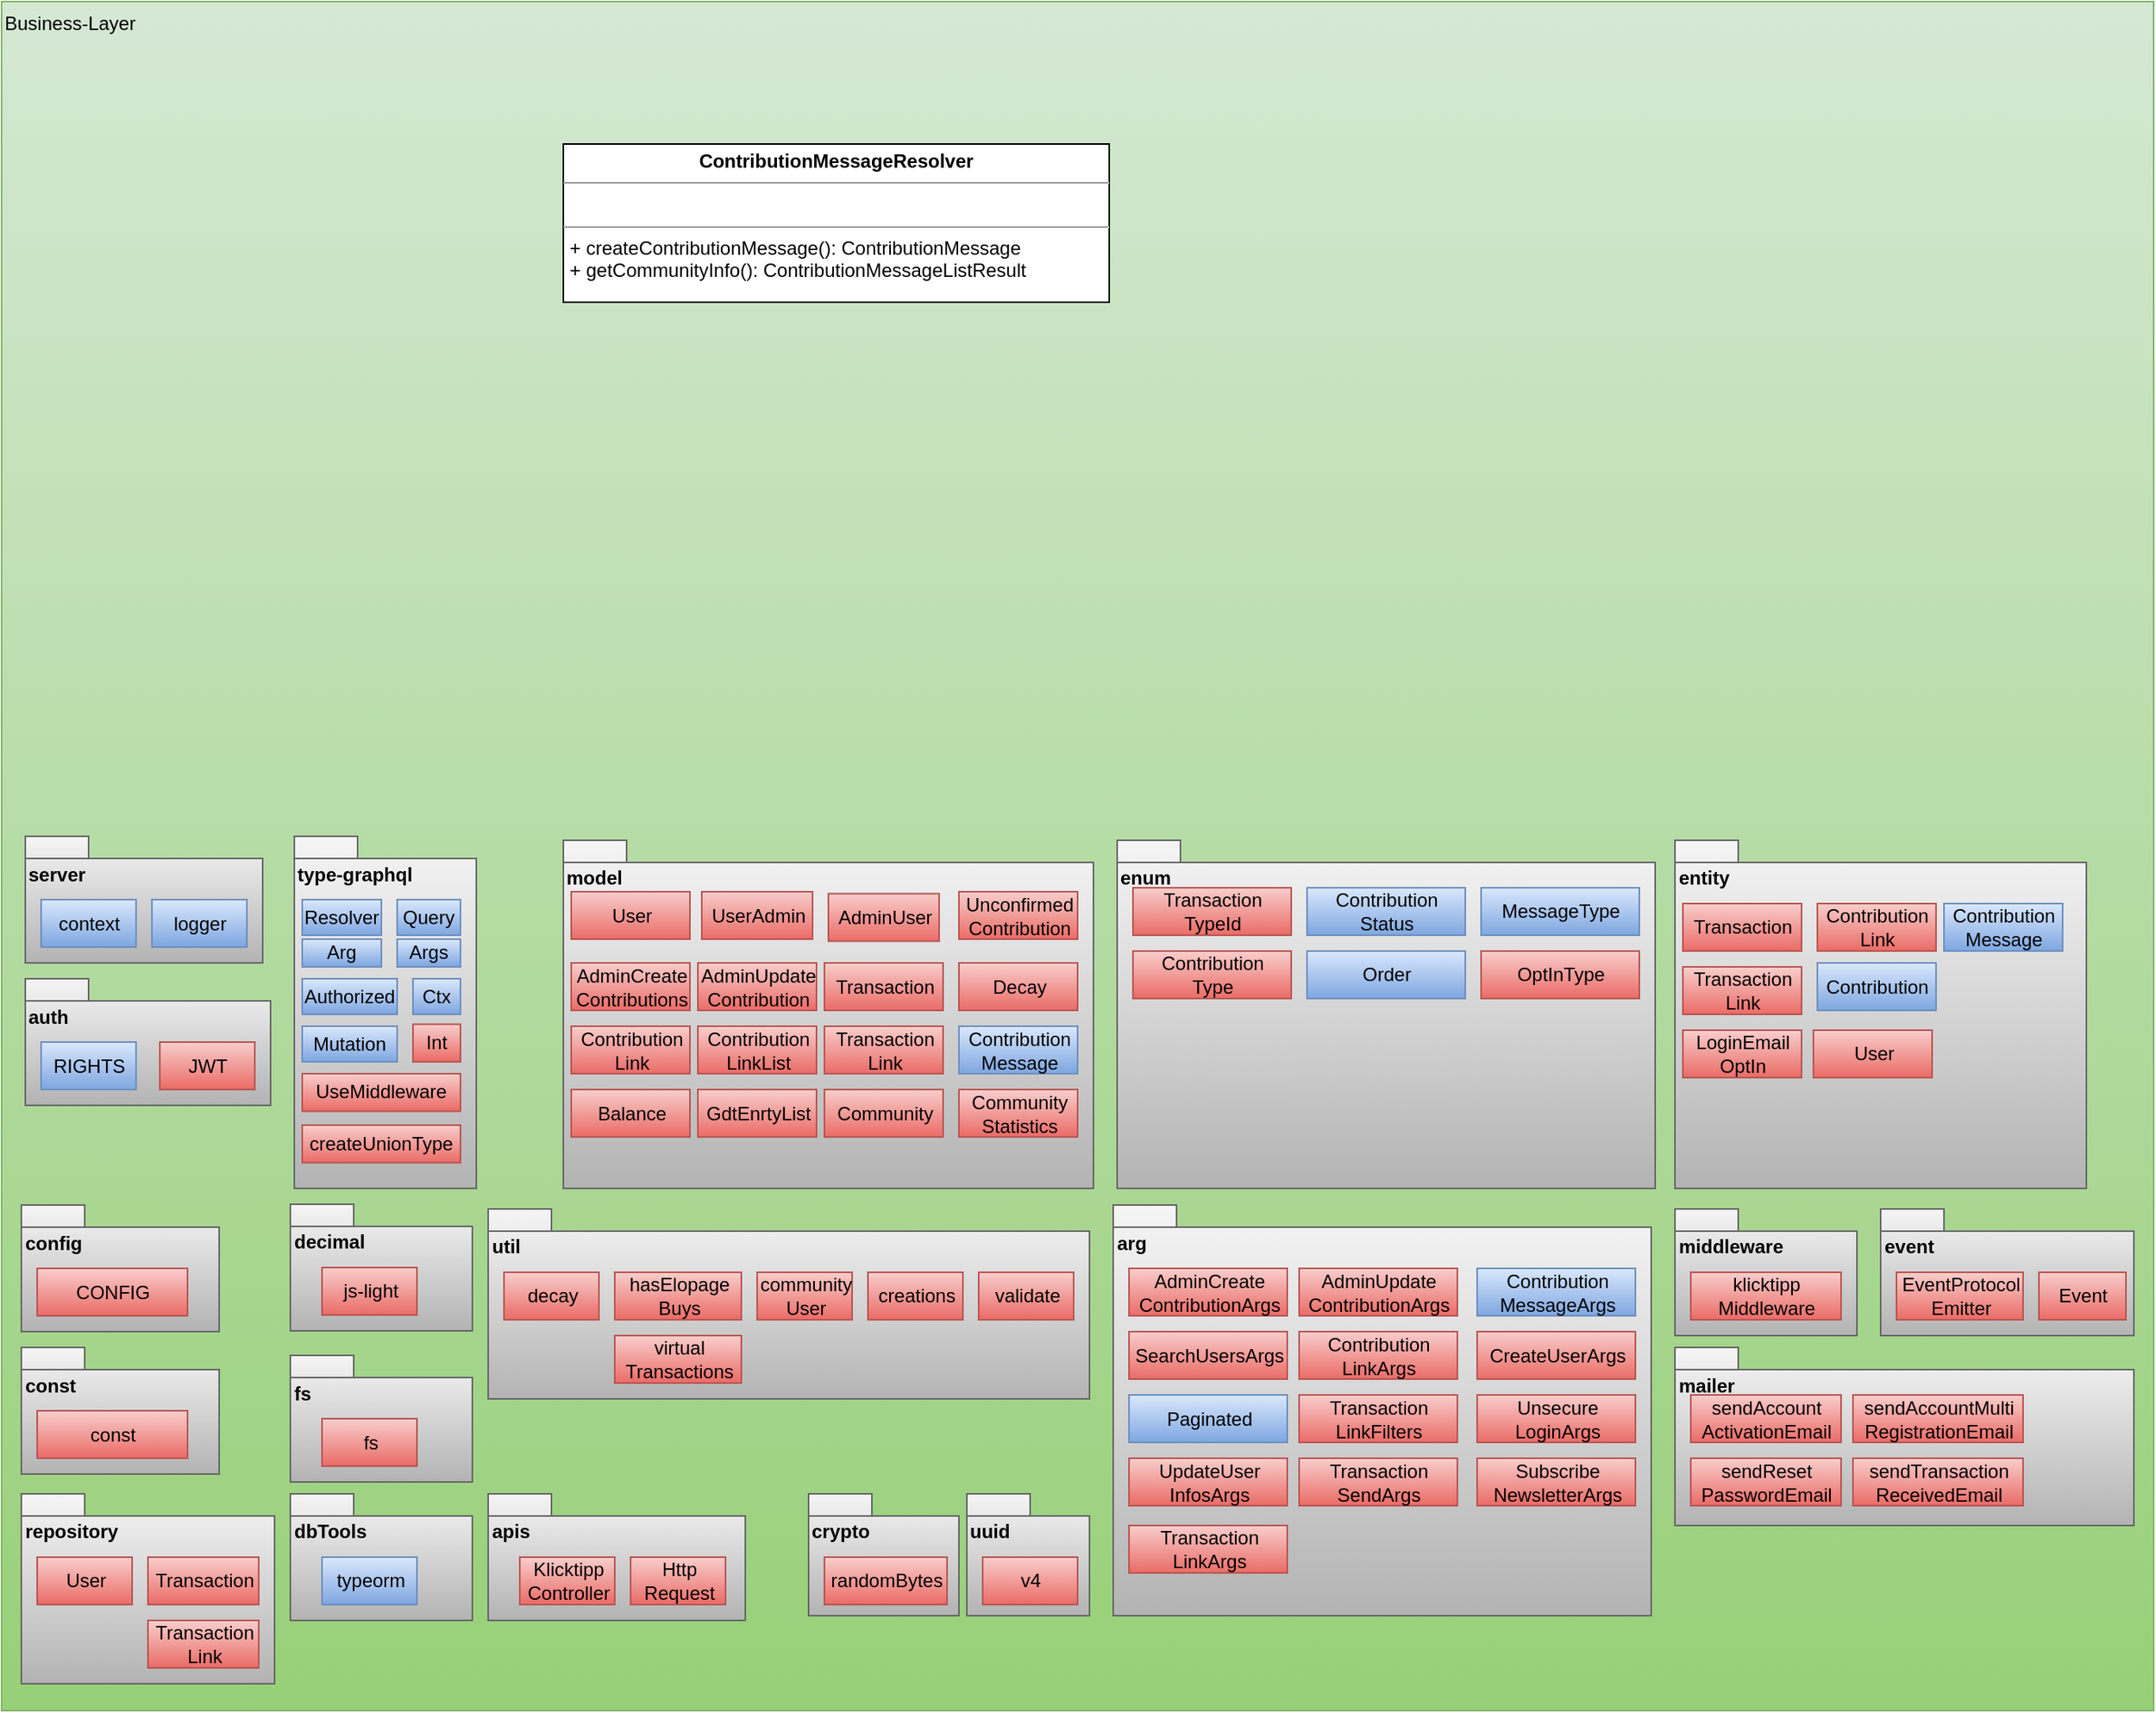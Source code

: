 <mxfile>
    <diagram id="ShO7q3t4R8ToIVqjYavh" name="Seite-1">
        <mxGraphModel dx="1022" dy="800" grid="1" gridSize="10" guides="1" tooltips="1" connect="1" arrows="1" fold="1" page="1" pageScale="1" pageWidth="2336" pageHeight="1654" math="0" shadow="0">
            <root>
                <mxCell id="0"/>
                <mxCell id="1" parent="0"/>
                <mxCell id="2" value="Business-Layer" style="rounded=0;whiteSpace=wrap;html=1;fillColor=#d5e8d4;strokeColor=#82b366;gradientColor=#97d077;align=left;verticalAlign=top;" parent="1" vertex="1">
                    <mxGeometry x="40" y="80" width="1360" height="1080" as="geometry"/>
                </mxCell>
                <mxCell id="15" value="server" style="shape=folder;fontStyle=1;spacingTop=10;tabWidth=40;tabHeight=14;tabPosition=left;html=1;align=left;verticalAlign=top;fillColor=#f5f5f5;gradientColor=#b3b3b3;strokeColor=#666666;" parent="1" vertex="1">
                    <mxGeometry x="55" y="607.5" width="150" height="80" as="geometry"/>
                </mxCell>
                <mxCell id="14" value="context" style="html=1;fillColor=#dae8fc;gradientColor=#7ea6e0;strokeColor=#6c8ebf;" parent="1" vertex="1">
                    <mxGeometry x="65" y="647.5" width="60" height="30" as="geometry"/>
                </mxCell>
                <mxCell id="16" value="logger" style="html=1;fillColor=#dae8fc;gradientColor=#7ea6e0;strokeColor=#6c8ebf;" parent="1" vertex="1">
                    <mxGeometry x="135" y="647.5" width="60" height="30" as="geometry"/>
                </mxCell>
                <mxCell id="17" value="model" style="shape=folder;fontStyle=1;spacingTop=10;tabWidth=40;tabHeight=14;tabPosition=left;html=1;align=left;verticalAlign=top;fillColor=#f5f5f5;gradientColor=#b3b3b3;strokeColor=#666666;" parent="1" vertex="1">
                    <mxGeometry x="395" y="610" width="335" height="220" as="geometry"/>
                </mxCell>
                <mxCell id="24" value="auth" style="shape=folder;fontStyle=1;spacingTop=10;tabWidth=40;tabHeight=14;tabPosition=left;html=1;align=left;verticalAlign=top;fillColor=#f5f5f5;gradientColor=#b3b3b3;strokeColor=#666666;" parent="1" vertex="1">
                    <mxGeometry x="55" y="697.5" width="155" height="80" as="geometry"/>
                </mxCell>
                <mxCell id="25" value="RIGHTS" style="html=1;fillColor=#dae8fc;gradientColor=#7ea6e0;strokeColor=#6c8ebf;" parent="1" vertex="1">
                    <mxGeometry x="65" y="737.5" width="60" height="30" as="geometry"/>
                </mxCell>
                <mxCell id="26" value="repository" style="shape=folder;fontStyle=1;spacingTop=10;tabWidth=40;tabHeight=14;tabPosition=left;html=1;align=left;verticalAlign=top;fillColor=#f5f5f5;gradientColor=#b3b3b3;strokeColor=#666666;" parent="1" vertex="1">
                    <mxGeometry x="52.5" y="1023" width="160" height="120" as="geometry"/>
                </mxCell>
                <mxCell id="27" value="User" style="html=1;fillColor=#f8cecc;gradientColor=#ea6b66;strokeColor=#b85450;" parent="1" vertex="1">
                    <mxGeometry x="62.5" y="1063" width="60" height="30" as="geometry"/>
                </mxCell>
                <mxCell id="28" value="arg" style="shape=folder;fontStyle=1;spacingTop=10;tabWidth=40;tabHeight=14;tabPosition=left;html=1;align=left;verticalAlign=top;fillColor=#f5f5f5;gradientColor=#b3b3b3;strokeColor=#666666;" parent="1" vertex="1">
                    <mxGeometry x="742.5" y="840.5" width="340" height="259.5" as="geometry"/>
                </mxCell>
                <mxCell id="29" value="AdminCreate&lt;br&gt;ContributionArgs" style="html=1;fillColor=#f8cecc;gradientColor=#ea6b66;strokeColor=#b85450;" parent="1" vertex="1">
                    <mxGeometry x="752.5" y="880.5" width="100" height="30" as="geometry"/>
                </mxCell>
                <mxCell id="30" value="AdminUpdate&lt;br&gt;ContributionArgs" style="html=1;fillColor=#f8cecc;gradientColor=#ea6b66;strokeColor=#b85450;" parent="1" vertex="1">
                    <mxGeometry x="860" y="880.5" width="100" height="30" as="geometry"/>
                </mxCell>
                <mxCell id="32" value="SearchUsersArgs" style="html=1;fillColor=#f8cecc;gradientColor=#ea6b66;strokeColor=#b85450;" parent="1" vertex="1">
                    <mxGeometry x="752.5" y="920.5" width="100" height="30" as="geometry"/>
                </mxCell>
                <mxCell id="33" value="Contribution&lt;br&gt;LinkArgs" style="html=1;fillColor=#f8cecc;gradientColor=#ea6b66;strokeColor=#b85450;" parent="1" vertex="1">
                    <mxGeometry x="860" y="920.5" width="100" height="30" as="geometry"/>
                </mxCell>
                <mxCell id="34" value="entity" style="shape=folder;fontStyle=1;spacingTop=10;tabWidth=40;tabHeight=14;tabPosition=left;html=1;align=left;verticalAlign=top;fillColor=#f5f5f5;gradientColor=#b3b3b3;strokeColor=#666666;" parent="1" vertex="1">
                    <mxGeometry x="1097.5" y="610" width="260" height="220" as="geometry"/>
                </mxCell>
                <mxCell id="35" value="Transaction" style="html=1;fillColor=#f8cecc;gradientColor=#ea6b66;strokeColor=#b85450;" parent="1" vertex="1">
                    <mxGeometry x="1102.5" y="650" width="75" height="30" as="geometry"/>
                </mxCell>
                <mxCell id="36" value="Contribution&lt;br&gt;Link" style="html=1;fillColor=#f8cecc;gradientColor=#ea6b66;strokeColor=#b85450;" parent="1" vertex="1">
                    <mxGeometry x="1187.5" y="650" width="75" height="30" as="geometry"/>
                </mxCell>
                <mxCell id="37" value="Transaction&lt;br&gt;Link" style="html=1;fillColor=#f8cecc;gradientColor=#ea6b66;strokeColor=#b85450;" parent="1" vertex="1">
                    <mxGeometry x="1102.5" y="690" width="75" height="30" as="geometry"/>
                </mxCell>
                <mxCell id="40" value="Transaction" style="html=1;fillColor=#f8cecc;gradientColor=#ea6b66;strokeColor=#b85450;" parent="1" vertex="1">
                    <mxGeometry x="132.5" y="1063" width="70" height="30" as="geometry"/>
                </mxCell>
                <mxCell id="43" value="Contribution" style="html=1;fillColor=#dae8fc;gradientColor=#7ea6e0;strokeColor=#6c8ebf;" parent="1" vertex="1">
                    <mxGeometry x="1187.5" y="687.5" width="75" height="30" as="geometry"/>
                </mxCell>
                <mxCell id="45" value="LoginEmail&lt;br&gt;OptIn" style="html=1;fillColor=#f8cecc;gradientColor=#ea6b66;strokeColor=#b85450;" parent="1" vertex="1">
                    <mxGeometry x="1102.5" y="730" width="75" height="30" as="geometry"/>
                </mxCell>
                <mxCell id="46" value="User" style="html=1;fillColor=#f8cecc;gradientColor=#ea6b66;strokeColor=#b85450;" parent="1" vertex="1">
                    <mxGeometry x="1185" y="730" width="75" height="30" as="geometry"/>
                </mxCell>
                <mxCell id="48" value="enum" style="shape=folder;fontStyle=1;spacingTop=10;tabWidth=40;tabHeight=14;tabPosition=left;html=1;align=left;verticalAlign=top;fillColor=#f5f5f5;gradientColor=#b3b3b3;strokeColor=#666666;" parent="1" vertex="1">
                    <mxGeometry x="745" y="610" width="340" height="220" as="geometry"/>
                </mxCell>
                <mxCell id="49" value="Transaction&lt;br&gt;TypeId" style="html=1;fillColor=#f8cecc;gradientColor=#ea6b66;strokeColor=#b85450;" parent="1" vertex="1">
                    <mxGeometry x="755" y="640" width="100" height="30" as="geometry"/>
                </mxCell>
                <mxCell id="50" value="Contribution&lt;br&gt;Type" style="html=1;fillColor=#f8cecc;gradientColor=#ea6b66;strokeColor=#b85450;" parent="1" vertex="1">
                    <mxGeometry x="755" y="680" width="100" height="30" as="geometry"/>
                </mxCell>
                <mxCell id="51" value="Contribution&lt;br&gt;Status" style="html=1;fillColor=#dae8fc;gradientColor=#7ea6e0;strokeColor=#6c8ebf;" parent="1" vertex="1">
                    <mxGeometry x="865" y="640" width="100" height="30" as="geometry"/>
                </mxCell>
                <mxCell id="53" value="Paginated" style="html=1;fillColor=#dae8fc;gradientColor=#7ea6e0;strokeColor=#6c8ebf;" parent="1" vertex="1">
                    <mxGeometry x="752.5" y="960.5" width="100" height="30" as="geometry"/>
                </mxCell>
                <mxCell id="54" value="Transaction&lt;br&gt;LinkFilters" style="html=1;fillColor=#f8cecc;gradientColor=#ea6b66;strokeColor=#b85450;" parent="1" vertex="1">
                    <mxGeometry x="860" y="960.5" width="100" height="30" as="geometry"/>
                </mxCell>
                <mxCell id="55" value="Order" style="html=1;fillColor=#dae8fc;gradientColor=#7ea6e0;strokeColor=#6c8ebf;" parent="1" vertex="1">
                    <mxGeometry x="865" y="680" width="100" height="30" as="geometry"/>
                </mxCell>
                <mxCell id="59" value="mailer" style="shape=folder;fontStyle=1;spacingTop=10;tabWidth=40;tabHeight=14;tabPosition=left;html=1;align=left;verticalAlign=top;fillColor=#f5f5f5;gradientColor=#b3b3b3;strokeColor=#666666;" parent="1" vertex="1">
                    <mxGeometry x="1097.5" y="930.5" width="290" height="112.5" as="geometry"/>
                </mxCell>
                <mxCell id="60" value="sendAccount&lt;br&gt;ActivationEmail" style="html=1;fillColor=#f8cecc;gradientColor=#ea6b66;strokeColor=#b85450;" parent="1" vertex="1">
                    <mxGeometry x="1107.5" y="960.5" width="95" height="30" as="geometry"/>
                </mxCell>
                <mxCell id="61" value="config" style="shape=folder;fontStyle=1;spacingTop=10;tabWidth=40;tabHeight=14;tabPosition=left;html=1;align=left;verticalAlign=top;fillColor=#f5f5f5;gradientColor=#b3b3b3;strokeColor=#666666;" parent="1" vertex="1">
                    <mxGeometry x="52.5" y="840.5" width="125" height="80" as="geometry"/>
                </mxCell>
                <mxCell id="62" value="CONFIG" style="html=1;fillColor=#f8cecc;gradientColor=#ea6b66;strokeColor=#b85450;" parent="1" vertex="1">
                    <mxGeometry x="62.5" y="880.5" width="95" height="30" as="geometry"/>
                </mxCell>
                <mxCell id="64" value="const" style="shape=folder;fontStyle=1;spacingTop=10;tabWidth=40;tabHeight=14;tabPosition=left;html=1;align=left;verticalAlign=top;fillColor=#f5f5f5;gradientColor=#b3b3b3;strokeColor=#666666;" parent="1" vertex="1">
                    <mxGeometry x="52.5" y="930.5" width="125" height="80" as="geometry"/>
                </mxCell>
                <mxCell id="65" value="const" style="html=1;fillColor=#f8cecc;gradientColor=#ea6b66;strokeColor=#b85450;" parent="1" vertex="1">
                    <mxGeometry x="62.5" y="970.5" width="95" height="30" as="geometry"/>
                </mxCell>
                <mxCell id="66" value="Contribution&lt;br&gt;Message" style="html=1;fillColor=#dae8fc;gradientColor=#7ea6e0;strokeColor=#6c8ebf;" parent="1" vertex="1">
                    <mxGeometry x="1267.5" y="650" width="75" height="30" as="geometry"/>
                </mxCell>
                <mxCell id="67" value="Contribution&lt;br&gt;MessageArgs" style="html=1;fillColor=#dae8fc;gradientColor=#7ea6e0;strokeColor=#6c8ebf;" parent="1" vertex="1">
                    <mxGeometry x="972.5" y="880.5" width="100" height="30" as="geometry"/>
                </mxCell>
                <mxCell id="68" value="MessageType" style="html=1;fillColor=#dae8fc;gradientColor=#7ea6e0;strokeColor=#6c8ebf;" parent="1" vertex="1">
                    <mxGeometry x="975" y="640" width="100" height="30" as="geometry"/>
                </mxCell>
                <mxCell id="70" value="type-graphql" style="shape=folder;fontStyle=1;spacingTop=10;tabWidth=40;tabHeight=14;tabPosition=left;html=1;align=left;verticalAlign=top;fillColor=#f5f5f5;gradientColor=#b3b3b3;strokeColor=#666666;" parent="1" vertex="1">
                    <mxGeometry x="225" y="607.5" width="115" height="222.5" as="geometry"/>
                </mxCell>
                <mxCell id="72" value="dbTools" style="shape=folder;fontStyle=1;spacingTop=10;tabWidth=40;tabHeight=14;tabPosition=left;html=1;align=left;verticalAlign=top;fillColor=#f5f5f5;gradientColor=#b3b3b3;strokeColor=#666666;" parent="1" vertex="1">
                    <mxGeometry x="222.5" y="1023" width="115" height="80" as="geometry"/>
                </mxCell>
                <mxCell id="73" value="typeorm" style="html=1;fillColor=#dae8fc;gradientColor=#7ea6e0;strokeColor=#6c8ebf;" parent="1" vertex="1">
                    <mxGeometry x="242.5" y="1063" width="60" height="30" as="geometry"/>
                </mxCell>
                <mxCell id="76" value="Resolver" style="rounded=0;whiteSpace=wrap;html=1;fillColor=#dae8fc;gradientColor=#7ea6e0;strokeColor=#6c8ebf;" parent="1" vertex="1">
                    <mxGeometry x="230" y="647.5" width="50" height="22.5" as="geometry"/>
                </mxCell>
                <mxCell id="77" value="Query" style="rounded=0;whiteSpace=wrap;html=1;fillColor=#dae8fc;gradientColor=#7ea6e0;strokeColor=#6c8ebf;" parent="1" vertex="1">
                    <mxGeometry x="290" y="647.5" width="40" height="22.5" as="geometry"/>
                </mxCell>
                <mxCell id="79" value="Arg" style="rounded=0;whiteSpace=wrap;html=1;fillColor=#dae8fc;gradientColor=#7ea6e0;strokeColor=#6c8ebf;" parent="1" vertex="1">
                    <mxGeometry x="230" y="672.5" width="50" height="17.5" as="geometry"/>
                </mxCell>
                <mxCell id="80" value="Args" style="rounded=0;whiteSpace=wrap;html=1;fillColor=#dae8fc;gradientColor=#7ea6e0;strokeColor=#6c8ebf;" parent="1" vertex="1">
                    <mxGeometry x="290" y="672.5" width="40" height="17.5" as="geometry"/>
                </mxCell>
                <mxCell id="81" value="Authorized" style="rounded=0;whiteSpace=wrap;html=1;fillColor=#dae8fc;gradientColor=#7ea6e0;strokeColor=#6c8ebf;" parent="1" vertex="1">
                    <mxGeometry x="230" y="697.5" width="60" height="22.5" as="geometry"/>
                </mxCell>
                <mxCell id="82" value="Mutation" style="rounded=0;whiteSpace=wrap;html=1;fillColor=#dae8fc;gradientColor=#7ea6e0;strokeColor=#6c8ebf;" parent="1" vertex="1">
                    <mxGeometry x="230" y="727.5" width="60" height="22.5" as="geometry"/>
                </mxCell>
                <mxCell id="83" value="Ctx" style="rounded=0;whiteSpace=wrap;html=1;fillColor=#dae8fc;gradientColor=#7ea6e0;strokeColor=#6c8ebf;" parent="1" vertex="1">
                    <mxGeometry x="300" y="697.5" width="30" height="22.5" as="geometry"/>
                </mxCell>
                <mxCell id="84" value="fs" style="shape=folder;fontStyle=1;spacingTop=10;tabWidth=40;tabHeight=14;tabPosition=left;html=1;align=left;verticalAlign=top;fillColor=#f5f5f5;gradientColor=#b3b3b3;strokeColor=#666666;" parent="1" vertex="1">
                    <mxGeometry x="222.5" y="935.5" width="115" height="80" as="geometry"/>
                </mxCell>
                <mxCell id="85" value="fs" style="html=1;fillColor=#f8cecc;gradientColor=#ea6b66;strokeColor=#b85450;" parent="1" vertex="1">
                    <mxGeometry x="242.5" y="975.5" width="60" height="30" as="geometry"/>
                </mxCell>
                <mxCell id="86" value="JWT" style="html=1;fillColor=#f8cecc;gradientColor=#ea6b66;strokeColor=#b85450;" parent="1" vertex="1">
                    <mxGeometry x="140" y="737.5" width="60" height="30" as="geometry"/>
                </mxCell>
                <mxCell id="87" value="CreateUserArgs" style="html=1;fillColor=#f8cecc;gradientColor=#ea6b66;strokeColor=#b85450;" parent="1" vertex="1">
                    <mxGeometry x="972.5" y="920.5" width="100" height="30" as="geometry"/>
                </mxCell>
                <mxCell id="88" value="Unsecure&lt;br&gt;LoginArgs" style="html=1;fillColor=#f8cecc;gradientColor=#ea6b66;strokeColor=#b85450;" parent="1" vertex="1">
                    <mxGeometry x="972.5" y="960.5" width="100" height="30" as="geometry"/>
                </mxCell>
                <mxCell id="89" value="UpdateUser&lt;br&gt;InfosArgs" style="html=1;fillColor=#f8cecc;gradientColor=#ea6b66;strokeColor=#b85450;" parent="1" vertex="1">
                    <mxGeometry x="752.5" y="1000.5" width="100" height="30" as="geometry"/>
                </mxCell>
                <mxCell id="90" value="middleware" style="shape=folder;fontStyle=1;spacingTop=10;tabWidth=40;tabHeight=14;tabPosition=left;html=1;align=left;verticalAlign=top;fillColor=#f5f5f5;gradientColor=#b3b3b3;strokeColor=#666666;" parent="1" vertex="1">
                    <mxGeometry x="1097.5" y="843" width="115" height="80" as="geometry"/>
                </mxCell>
                <mxCell id="91" value="klicktipp&lt;br&gt;Middleware" style="html=1;fillColor=#f8cecc;gradientColor=#ea6b66;strokeColor=#b85450;" parent="1" vertex="1">
                    <mxGeometry x="1107.5" y="883" width="95" height="30" as="geometry"/>
                </mxCell>
                <mxCell id="92" value="OptInType" style="html=1;fillColor=#f8cecc;gradientColor=#ea6b66;strokeColor=#b85450;" parent="1" vertex="1">
                    <mxGeometry x="975" y="680" width="100" height="30" as="geometry"/>
                </mxCell>
                <mxCell id="93" value="sendReset&lt;br&gt;PasswordEmail" style="html=1;fillColor=#f8cecc;gradientColor=#ea6b66;strokeColor=#b85450;" parent="1" vertex="1">
                    <mxGeometry x="1107.5" y="1000.5" width="95" height="30" as="geometry"/>
                </mxCell>
                <mxCell id="94" value="sendAccountMulti&lt;br&gt;RegistrationEmail" style="html=1;fillColor=#f8cecc;gradientColor=#ea6b66;strokeColor=#b85450;" parent="1" vertex="1">
                    <mxGeometry x="1210" y="960.5" width="107.5" height="30" as="geometry"/>
                </mxCell>
                <mxCell id="95" value="apis" style="shape=folder;fontStyle=1;spacingTop=10;tabWidth=40;tabHeight=14;tabPosition=left;html=1;align=left;verticalAlign=top;fillColor=#f5f5f5;gradientColor=#b3b3b3;strokeColor=#666666;" parent="1" vertex="1">
                    <mxGeometry x="347.5" y="1023" width="162.5" height="80" as="geometry"/>
                </mxCell>
                <mxCell id="96" value="Klicktipp&lt;br&gt;Controller" style="html=1;fillColor=#f8cecc;gradientColor=#ea6b66;strokeColor=#b85450;" parent="1" vertex="1">
                    <mxGeometry x="367.5" y="1063" width="60" height="30" as="geometry"/>
                </mxCell>
                <mxCell id="97" value="event" style="shape=folder;fontStyle=1;spacingTop=10;tabWidth=40;tabHeight=14;tabPosition=left;html=1;align=left;verticalAlign=top;fillColor=#f5f5f5;gradientColor=#b3b3b3;strokeColor=#666666;" parent="1" vertex="1">
                    <mxGeometry x="1227.5" y="843" width="160" height="80" as="geometry"/>
                </mxCell>
                <mxCell id="98" value="EventProtocol&lt;br&gt;Emitter" style="html=1;fillColor=#f8cecc;gradientColor=#ea6b66;strokeColor=#b85450;" parent="1" vertex="1">
                    <mxGeometry x="1237.5" y="883" width="80" height="30" as="geometry"/>
                </mxCell>
                <mxCell id="99" value="Event" style="html=1;fillColor=#f8cecc;gradientColor=#ea6b66;strokeColor=#b85450;" parent="1" vertex="1">
                    <mxGeometry x="1327.5" y="883" width="55" height="30" as="geometry"/>
                </mxCell>
                <mxCell id="101" value="Int" style="rounded=0;whiteSpace=wrap;html=1;fillColor=#f8cecc;gradientColor=#ea6b66;strokeColor=#b85450;" parent="1" vertex="1">
                    <mxGeometry x="300" y="726.25" width="30" height="23.75" as="geometry"/>
                </mxCell>
                <mxCell id="102" value="decimal" style="shape=folder;fontStyle=1;spacingTop=10;tabWidth=40;tabHeight=14;tabPosition=left;html=1;align=left;verticalAlign=top;fillColor=#f5f5f5;gradientColor=#b3b3b3;strokeColor=#666666;" parent="1" vertex="1">
                    <mxGeometry x="222.5" y="840" width="115" height="80" as="geometry"/>
                </mxCell>
                <mxCell id="103" value="js-light" style="html=1;fillColor=#f8cecc;gradientColor=#ea6b66;strokeColor=#b85450;" parent="1" vertex="1">
                    <mxGeometry x="242.5" y="880" width="60" height="30" as="geometry"/>
                </mxCell>
                <mxCell id="104" value="UserAdmin" style="html=1;fillColor=#f8cecc;gradientColor=#ea6b66;strokeColor=#b85450;" parent="1" vertex="1">
                    <mxGeometry x="482.5" y="642.5" width="70" height="30" as="geometry"/>
                </mxCell>
                <mxCell id="105" value="Unconfirmed&lt;br&gt;Contribution" style="html=1;fillColor=#f8cecc;gradientColor=#ea6b66;strokeColor=#b85450;" parent="1" vertex="1">
                    <mxGeometry x="645" y="642.5" width="75" height="30" as="geometry"/>
                </mxCell>
                <mxCell id="106" value="AdminCreate&lt;br&gt;Contributions" style="html=1;fillColor=#f8cecc;gradientColor=#ea6b66;strokeColor=#b85450;" parent="1" vertex="1">
                    <mxGeometry x="400" y="687.5" width="75" height="30" as="geometry"/>
                </mxCell>
                <mxCell id="107" value="AdminUpdate&lt;br&gt;Contribution" style="html=1;fillColor=#f8cecc;gradientColor=#ea6b66;strokeColor=#b85450;" parent="1" vertex="1">
                    <mxGeometry x="480" y="687.5" width="75" height="30" as="geometry"/>
                </mxCell>
                <mxCell id="108" value="Contribution&lt;br&gt;Link" style="html=1;fillColor=#f8cecc;gradientColor=#ea6b66;strokeColor=#b85450;" parent="1" vertex="1">
                    <mxGeometry x="400" y="727.5" width="75" height="30" as="geometry"/>
                </mxCell>
                <mxCell id="109" value="Contribution&lt;br&gt;LinkList" style="html=1;fillColor=#f8cecc;gradientColor=#ea6b66;strokeColor=#b85450;" parent="1" vertex="1">
                    <mxGeometry x="480" y="727.5" width="75" height="30" as="geometry"/>
                </mxCell>
                <mxCell id="110" value="Transaction" style="html=1;fillColor=#f8cecc;gradientColor=#ea6b66;strokeColor=#b85450;" parent="1" vertex="1">
                    <mxGeometry x="560" y="687.5" width="75" height="30" as="geometry"/>
                </mxCell>
                <mxCell id="111" value="Transaction&lt;br&gt;Link" style="html=1;fillColor=#f8cecc;gradientColor=#ea6b66;strokeColor=#b85450;" parent="1" vertex="1">
                    <mxGeometry x="560" y="727.5" width="75" height="30" as="geometry"/>
                </mxCell>
                <mxCell id="112" value="User" style="html=1;fillColor=#f8cecc;gradientColor=#ea6b66;strokeColor=#b85450;" parent="1" vertex="1">
                    <mxGeometry x="400" y="642.5" width="75" height="30" as="geometry"/>
                </mxCell>
                <mxCell id="113" value="Decay" style="html=1;fillColor=#f8cecc;gradientColor=#ea6b66;strokeColor=#b85450;" parent="1" vertex="1">
                    <mxGeometry x="645" y="687.5" width="75" height="30" as="geometry"/>
                </mxCell>
                <mxCell id="114" value="Contribution&lt;br&gt;Message" style="html=1;fillColor=#dae8fc;gradientColor=#7ea6e0;strokeColor=#6c8ebf;" parent="1" vertex="1">
                    <mxGeometry x="645" y="727.5" width="75" height="30" as="geometry"/>
                </mxCell>
                <mxCell id="115" value="AdminUser" style="html=1;fillColor=#f8cecc;gradientColor=#ea6b66;strokeColor=#b85450;" parent="1" vertex="1">
                    <mxGeometry x="562.5" y="643.75" width="70" height="30" as="geometry"/>
                </mxCell>
                <mxCell id="118" value="sendTransaction&lt;br&gt;ReceivedEmail" style="html=1;fillColor=#f8cecc;gradientColor=#ea6b66;strokeColor=#b85450;" parent="1" vertex="1">
                    <mxGeometry x="1210" y="1000.5" width="107.5" height="30" as="geometry"/>
                </mxCell>
                <mxCell id="119" value="Transaction&lt;br&gt;SendArgs" style="html=1;fillColor=#f8cecc;gradientColor=#ea6b66;strokeColor=#b85450;" parent="1" vertex="1">
                    <mxGeometry x="860" y="1000.5" width="100" height="30" as="geometry"/>
                </mxCell>
                <mxCell id="120" value="Transaction&lt;br&gt;Link" style="html=1;fillColor=#f8cecc;gradientColor=#ea6b66;strokeColor=#b85450;" parent="1" vertex="1">
                    <mxGeometry x="132.5" y="1103" width="70" height="30" as="geometry"/>
                </mxCell>
                <mxCell id="124" value="util" style="shape=folder;fontStyle=1;spacingTop=10;tabWidth=40;tabHeight=14;tabPosition=left;html=1;align=left;verticalAlign=top;fillColor=#f5f5f5;gradientColor=#b3b3b3;strokeColor=#666666;" parent="1" vertex="1">
                    <mxGeometry x="347.5" y="843" width="380" height="120" as="geometry"/>
                </mxCell>
                <mxCell id="125" value="decay" style="html=1;fillColor=#f8cecc;gradientColor=#ea6b66;strokeColor=#b85450;" parent="1" vertex="1">
                    <mxGeometry x="357.5" y="883" width="60" height="30" as="geometry"/>
                </mxCell>
                <mxCell id="126" value="hasElopage&lt;br&gt;Buys" style="html=1;fillColor=#f8cecc;gradientColor=#ea6b66;strokeColor=#b85450;" parent="1" vertex="1">
                    <mxGeometry x="427.5" y="883" width="80" height="30" as="geometry"/>
                </mxCell>
                <mxCell id="127" value="community&lt;br&gt;User" style="html=1;fillColor=#f8cecc;gradientColor=#ea6b66;strokeColor=#b85450;" parent="1" vertex="1">
                    <mxGeometry x="517.5" y="883" width="60" height="30" as="geometry"/>
                </mxCell>
                <mxCell id="128" value="creations" style="html=1;fillColor=#f8cecc;gradientColor=#ea6b66;strokeColor=#b85450;" parent="1" vertex="1">
                    <mxGeometry x="587.5" y="883" width="60" height="30" as="geometry"/>
                </mxCell>
                <mxCell id="129" value="validate" style="html=1;fillColor=#f8cecc;gradientColor=#ea6b66;strokeColor=#b85450;" parent="1" vertex="1">
                    <mxGeometry x="657.5" y="883" width="60" height="30" as="geometry"/>
                </mxCell>
                <mxCell id="130" value="virtual&lt;br&gt;Transactions" style="html=1;fillColor=#f8cecc;gradientColor=#ea6b66;strokeColor=#b85450;" parent="1" vertex="1">
                    <mxGeometry x="427.5" y="923" width="80" height="30" as="geometry"/>
                </mxCell>
                <mxCell id="132" value="Balance" style="html=1;fillColor=#f8cecc;gradientColor=#ea6b66;strokeColor=#b85450;" parent="1" vertex="1">
                    <mxGeometry x="400" y="767.5" width="75" height="30" as="geometry"/>
                </mxCell>
                <mxCell id="133" value="&lt;p style=&quot;margin: 0px ; margin-top: 4px ; text-align: center&quot;&gt;&lt;b&gt;ContributionMessageResolver&lt;/b&gt;&lt;/p&gt;&lt;hr size=&quot;1&quot;&gt;&lt;p style=&quot;margin: 0px ; margin-left: 4px&quot;&gt;&lt;br&gt;&lt;/p&gt;&lt;hr size=&quot;1&quot;&gt;&lt;p style=&quot;margin: 0px ; margin-left: 4px&quot;&gt;+ createContributionMessage():&amp;nbsp;ContributionMessage&lt;/p&gt;&lt;p style=&quot;margin: 0px ; margin-left: 4px&quot;&gt;&lt;span&gt;+ getCommunityInfo(): ContributionMessageListResult&lt;/span&gt;&lt;/p&gt;" style="verticalAlign=top;align=left;overflow=fill;fontSize=12;fontFamily=Helvetica;html=1;" parent="1" vertex="1">
                    <mxGeometry x="395" y="170" width="345" height="100" as="geometry"/>
                </mxCell>
                <mxCell id="134" value="GdtEnrtyList" style="html=1;fillColor=#f8cecc;gradientColor=#ea6b66;strokeColor=#b85450;" parent="1" vertex="1">
                    <mxGeometry x="480" y="767.5" width="75" height="30" as="geometry"/>
                </mxCell>
                <mxCell id="135" value="Http&lt;br&gt;Request" style="html=1;fillColor=#f8cecc;gradientColor=#ea6b66;strokeColor=#b85450;" parent="1" vertex="1">
                    <mxGeometry x="437.5" y="1063" width="60" height="30" as="geometry"/>
                </mxCell>
                <mxCell id="136" value="Community" style="html=1;fillColor=#f8cecc;gradientColor=#ea6b66;strokeColor=#b85450;" parent="1" vertex="1">
                    <mxGeometry x="560" y="767.5" width="75" height="30" as="geometry"/>
                </mxCell>
                <mxCell id="137" value="Subscribe&lt;br&gt;NewsletterArgs" style="html=1;fillColor=#f8cecc;gradientColor=#ea6b66;strokeColor=#b85450;" vertex="1" parent="1">
                    <mxGeometry x="972.5" y="1000.5" width="100" height="30" as="geometry"/>
                </mxCell>
                <mxCell id="138" value="Community&lt;br&gt;Statistics" style="html=1;fillColor=#f8cecc;gradientColor=#ea6b66;strokeColor=#b85450;" vertex="1" parent="1">
                    <mxGeometry x="645" y="767.5" width="75" height="30" as="geometry"/>
                </mxCell>
                <mxCell id="139" value="UseMiddleware" style="rounded=0;whiteSpace=wrap;html=1;fillColor=#f8cecc;gradientColor=#ea6b66;strokeColor=#b85450;" vertex="1" parent="1">
                    <mxGeometry x="230" y="757.5" width="100" height="23.75" as="geometry"/>
                </mxCell>
                <mxCell id="140" value="createUnionType" style="rounded=0;whiteSpace=wrap;html=1;fillColor=#f8cecc;gradientColor=#ea6b66;strokeColor=#b85450;" vertex="1" parent="1">
                    <mxGeometry x="230" y="790" width="100" height="23.75" as="geometry"/>
                </mxCell>
                <mxCell id="141" value="Transaction&lt;br&gt;LinkArgs" style="html=1;fillColor=#f8cecc;gradientColor=#ea6b66;strokeColor=#b85450;" vertex="1" parent="1">
                    <mxGeometry x="752.5" y="1043" width="100" height="30" as="geometry"/>
                </mxCell>
                <mxCell id="142" value="uuid" style="shape=folder;fontStyle=1;spacingTop=10;tabWidth=40;tabHeight=14;tabPosition=left;html=1;align=left;verticalAlign=top;fillColor=#f5f5f5;gradientColor=#b3b3b3;strokeColor=#666666;" vertex="1" parent="1">
                    <mxGeometry x="650" y="1023" width="77.5" height="77" as="geometry"/>
                </mxCell>
                <mxCell id="143" value="v4" style="html=1;fillColor=#f8cecc;gradientColor=#ea6b66;strokeColor=#b85450;" vertex="1" parent="1">
                    <mxGeometry x="660" y="1063" width="60" height="30" as="geometry"/>
                </mxCell>
                <mxCell id="144" value="crypto" style="shape=folder;fontStyle=1;spacingTop=10;tabWidth=40;tabHeight=14;tabPosition=left;html=1;align=left;verticalAlign=top;fillColor=#f5f5f5;gradientColor=#b3b3b3;strokeColor=#666666;" vertex="1" parent="1">
                    <mxGeometry x="550" y="1023" width="95" height="77" as="geometry"/>
                </mxCell>
                <mxCell id="145" value="randomBytes" style="html=1;fillColor=#f8cecc;gradientColor=#ea6b66;strokeColor=#b85450;" vertex="1" parent="1">
                    <mxGeometry x="560" y="1063" width="77.5" height="30" as="geometry"/>
                </mxCell>
            </root>
        </mxGraphModel>
    </diagram>
</mxfile>